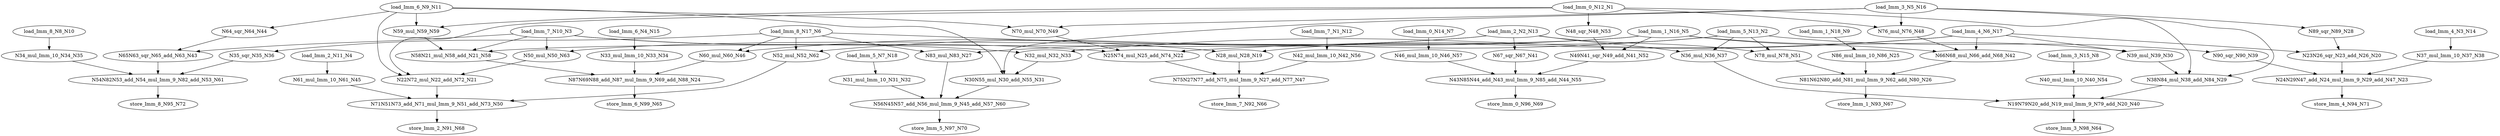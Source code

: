 digraph graphname {
N55 [color="black", ntype="operation", label="N43N85N44_add_N43_mul_Imm_9_N85_add_N44_N55"];
N70 [color="black", ntype="outvar", label="store_Imm_5_N97_N70"];
N54 [color="black", ntype="operation", label="N40_mul_Imm_10_N40_N54"];
N69 [color="black", ntype="outvar", label="store_Imm_0_N96_N69"];
N58 [color="black", ntype="operation", label="N58N21_mul_N58_add_N21_N58"];
N68 [color="black", ntype="outvar", label="store_Imm_2_N91_N68"];
N49 [color="black", ntype="operation", label="N70_mul_N70_N49"];
N48 [color="black", ntype="operation", label="N76_mul_N76_N48"];
N65 [color="black", ntype="outvar", label="store_Imm_6_N99_N65"];
N64 [color="black", ntype="outvar", label="store_Imm_3_N98_N64"];
N63 [color="black", ntype="operation", label="N50_mul_N50_N63"];
N62 [color="black", ntype="operation", label="N52_mul_N52_N62"];
N61 [color="black", ntype="operation", label="N54N82N53_add_N54_mul_Imm_9_N82_add_N53_N61"];
N60 [color="black", ntype="operation", label="N56N45N57_add_N56_mul_Imm_9_N45_add_N57_N60"];
N41 [color="black", ntype="operation", label="N67_sqr_N67_N41"];
N40 [color="black", ntype="operation", label="N19N79N20_add_N19_mul_Imm_9_N79_add_N20_N40"];
N43 [color="black", ntype="operation", label="N65N63_sqr_N65_add_N63_N43"];
N42 [color="black", ntype="operation", label="N66N68_mul_N66_add_N68_N42"];
N45 [color="black", ntype="operation", label="N61_mul_Imm_10_N61_N45"];
N44 [color="black", ntype="operation", label="N64_sqr_N64_N44"];
N47 [color="black", ntype="operation", label="N75N27N77_add_N75_mul_Imm_9_N27_add_N77_N47"];
N46 [color="black", ntype="operation", label="N60_mul_N60_N46"];
N29 [color="black", ntype="operation", label="N38N84_mul_N38_add_N84_N29"];
N28 [color="black", ntype="operation", label="N89_sqr_N89_N28"];
N59 [color="black", ntype="operation", label="N59_mul_N59_N59"];
N23 [color="black", ntype="operation", label="N24N29N47_add_N24_mul_Imm_9_N29_add_N47_N23"];
N22 [color="black", ntype="operation", label="N25N74_mul_N25_add_N74_N22"];
N21 [color="black", ntype="operation", label="N22N72_mul_N22_add_N72_N21"];
N20 [color="black", ntype="operation", label="N23N26_sqr_N23_add_N26_N20"];
N27 [color="black", ntype="operation", label="N83_mul_N83_N27"];
N26 [color="black", ntype="operation", label="N81N62N80_add_N81_mul_Imm_9_N62_add_N80_N26"];
N25 [color="black", ntype="operation", label="N86_mul_Imm_10_N86_N25"];
N24 [color="black", ntype="operation", label="N87N69N88_add_N87_mul_Imm_9_N69_add_N88_N24"];
N67 [color="black", ntype="outvar", label="store_Imm_1_N93_N67"];
N66 [color="black", ntype="outvar", label="store_Imm_7_N92_N66"];
N8 [color="black", ntype="invar", label="load_Imm_3_N15_N8"];
N9 [color="black", ntype="invar", label="load_Imm_1_N18_N9"];
N71 [color="black", ntype="outvar", label="store_Imm_4_N94_N71"];
N1 [color="black", ntype="invar", label="load_Imm_0_N12_N1"];
N2 [color="black", ntype="invar", label="load_Imm_5_N13_N2"];
N3 [color="black", ntype="invar", label="load_Imm_7_N10_N3"];
N4 [color="black", ntype="invar", label="load_Imm_2_N11_N4"];
N5 [color="black", ntype="invar", label="load_Imm_1_N16_N5"];
N6 [color="black", ntype="invar", label="load_Imm_8_N17_N6"];
N7 [color="black", ntype="invar", label="load_Imm_0_N14_N7"];
N12 [color="black", ntype="invar", label="load_Imm_7_N1_N12"];
N13 [color="black", ntype="invar", label="load_Imm_2_N2_N13"];
N10 [color="black", ntype="invar", label="load_Imm_8_N8_N10"];
N11 [color="black", ntype="invar", label="load_Imm_6_N9_N11"];
N16 [color="black", ntype="invar", label="load_Imm_3_N5_N16"];
N17 [color="black", ntype="invar", label="load_Imm_4_N6_N17"];
N14 [color="black", ntype="invar", label="load_Imm_4_N3_N14"];
N15 [color="black", ntype="invar", label="load_Imm_6_N4_N15"];
N56 [color="black", ntype="operation", label="N42_mul_Imm_10_N42_N56"];
N57 [color="black", ntype="operation", label="N46_mul_Imm_10_N46_N57"];
N18 [color="black", ntype="invar", label="load_Imm_5_N7_N18"];
N19 [color="black", ntype="operation", label="N28_mul_N28_N19"];
N52 [color="black", ntype="operation", label="N49N41_sqr_N49_add_N41_N52"];
N53 [color="black", ntype="operation", label="N48_sqr_N48_N53"];
N50 [color="black", ntype="operation", label="N71N51N73_add_N71_mul_Imm_9_N51_add_N73_N50"];
N51 [color="black", ntype="operation", label="N78_mul_N78_N51"];
N38 [color="black", ntype="operation", label="N37_mul_Imm_10_N37_N38"];
N39 [color="black", ntype="operation", label="N90_sqr_N90_N39"];
N72 [color="black", ntype="outvar", label="store_Imm_8_N95_N72"];
N30 [color="black", ntype="operation", label="N39_mul_N39_N30"];
N31 [color="black", ntype="operation", label="N30N55_mul_N30_add_N55_N31"];
N32 [color="black", ntype="operation", label="N31_mul_Imm_10_N31_N32"];
N33 [color="black", ntype="operation", label="N32_mul_N32_N33"];
N34 [color="black", ntype="operation", label="N33_mul_Imm_10_N33_N34"];
N35 [color="black", ntype="operation", label="N34_mul_Imm_10_N34_N35"];
N36 [color="black", ntype="operation", label="N35_sqr_N35_N36"];
N37 [color="black", ntype="operation", label="N36_mul_N36_N37"];
N55 -> N69;
N54 -> N40;
N58 -> N24;
N49 -> N22;
N48 -> N42;
N63 -> N21;
N62 -> N50;
N61 -> N72;
N60 -> N70;
N41 -> N55;
N40 -> N64;
N43 -> N61;
N42 -> N26;
N45 -> N50;
N44 -> N43;
N47 -> N66;
N46 -> N24;
N29 -> N40;
N28 -> N20;
N59 -> N58;
N23 -> N71;
N22 -> N47;
N21 -> N50;
N20 -> N23;
N27 -> N60;
N26 -> N67;
N25 -> N26;
N24 -> N65;
N8 -> N54;
N9 -> N25;
N1 -> N48;
N1 -> N21;
N1 -> N59;
N1 -> N29;
N1 -> N53;
N2 -> N37;
N2 -> N39;
N2 -> N51;
N2 -> N27;
N2 -> N19;
N3 -> N58;
N3 -> N63;
N3 -> N43;
N3 -> N33;
N3 -> N22;
N4 -> N45;
N5 -> N52;
N5 -> N30;
N5 -> N58;
N5 -> N63;
N5 -> N42;
N6 -> N19;
N6 -> N46;
N6 -> N27;
N6 -> N62;
N6 -> N36;
N7 -> N57;
N12 -> N56;
N13 -> N62;
N13 -> N46;
N13 -> N41;
N13 -> N51;
N13 -> N37;
N10 -> N35;
N11 -> N44;
N11 -> N59;
N11 -> N31;
N11 -> N21;
N11 -> N49;
N16 -> N28;
N16 -> N49;
N16 -> N48;
N16 -> N29;
N16 -> N31;
N17 -> N22;
N17 -> N30;
N17 -> N42;
N17 -> N33;
N17 -> N20;
N14 -> N38;
N15 -> N34;
N56 -> N47;
N57 -> N55;
N18 -> N32;
N19 -> N47;
N52 -> N55;
N53 -> N52;
N50 -> N68;
N51 -> N26;
N38 -> N23;
N39 -> N23;
N30 -> N29;
N31 -> N60;
N32 -> N60;
N33 -> N31;
N34 -> N24;
N35 -> N61;
N36 -> N61;
N37 -> N40;
}
